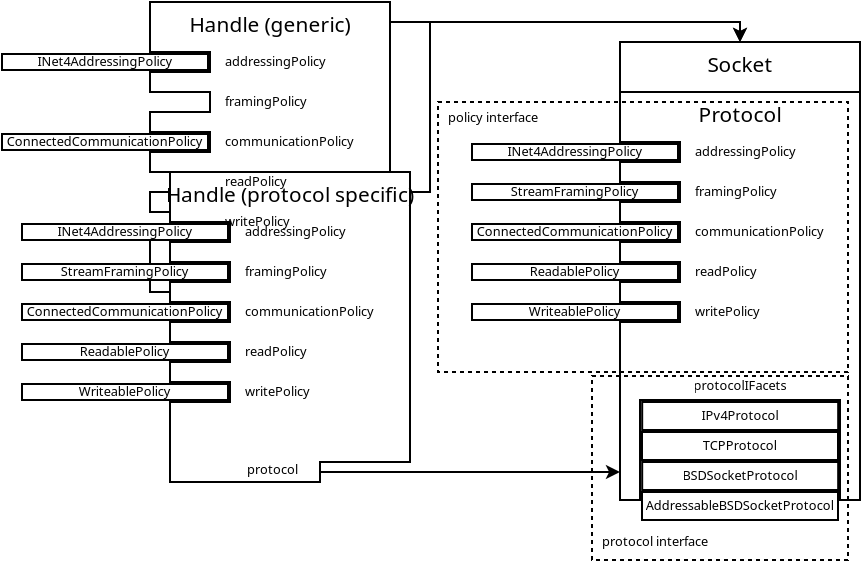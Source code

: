 <?xml version="1.0" encoding="UTF-8"?>
<dia:diagram xmlns:dia="http://www.lysator.liu.se/~alla/dia/">
  <dia:layer name="Background" visible="true">
    <dia:object type="Standard - Polygon" version="0" id="O0">
      <dia:attribute name="obj_pos">
        <dia:point val="12.5,-6"/>
      </dia:attribute>
      <dia:attribute name="obj_bb">
        <dia:rectangle val="12.45,-6.05;24.55,8.55"/>
      </dia:attribute>
      <dia:attribute name="poly_points">
        <dia:point val="12.5,-6"/>
        <dia:point val="24.5,-6"/>
        <dia:point val="24.5,8.5"/>
        <dia:point val="12.5,8.5"/>
        <dia:point val="12.5,5.5"/>
        <dia:point val="15.5,5.5"/>
        <dia:point val="15.5,4.5"/>
        <dia:point val="12.5,4.5"/>
        <dia:point val="12.5,3.5"/>
        <dia:point val="15.5,3.5"/>
        <dia:point val="15.5,2.5"/>
        <dia:point val="12.5,2.5"/>
        <dia:point val="12.5,1.5"/>
        <dia:point val="15.5,1.5"/>
        <dia:point val="15.5,0.5"/>
        <dia:point val="12.5,0.5"/>
        <dia:point val="12.5,-0.5"/>
        <dia:point val="15.5,-0.5"/>
        <dia:point val="15.5,-1.5"/>
        <dia:point val="12.5,-1.5"/>
        <dia:point val="12.5,-2.5"/>
        <dia:point val="15.5,-2.5"/>
        <dia:point val="15.5,-3.5"/>
        <dia:point val="12.5,-3.5"/>
      </dia:attribute>
      <dia:attribute name="show_background">
        <dia:boolean val="true"/>
      </dia:attribute>
    </dia:object>
    <dia:object type="Standard - Polygon" version="0" id="O1">
      <dia:attribute name="obj_pos">
        <dia:point val="13.5,2.5"/>
      </dia:attribute>
      <dia:attribute name="obj_bb">
        <dia:rectangle val="13.45,2.45;25.55,18.05"/>
      </dia:attribute>
      <dia:attribute name="poly_points">
        <dia:point val="13.5,2.5"/>
        <dia:point val="25.5,2.5"/>
        <dia:point val="25.5,17"/>
        <dia:point val="21,17"/>
        <dia:point val="21,18"/>
        <dia:point val="13.5,18"/>
        <dia:point val="13.5,14"/>
        <dia:point val="16.5,14"/>
        <dia:point val="16.5,13"/>
        <dia:point val="13.5,13"/>
        <dia:point val="13.5,12"/>
        <dia:point val="16.5,12"/>
        <dia:point val="16.5,11"/>
        <dia:point val="13.5,11"/>
        <dia:point val="13.5,10"/>
        <dia:point val="16.5,10"/>
        <dia:point val="16.5,9"/>
        <dia:point val="13.5,9"/>
        <dia:point val="13.5,8"/>
        <dia:point val="16.5,8"/>
        <dia:point val="16.5,7"/>
        <dia:point val="13.5,7"/>
        <dia:point val="13.5,6"/>
        <dia:point val="16.5,6"/>
        <dia:point val="16.5,5"/>
        <dia:point val="13.5,5"/>
      </dia:attribute>
      <dia:attribute name="show_background">
        <dia:boolean val="true"/>
      </dia:attribute>
    </dia:object>
    <dia:object type="Standard - ZigZagLine" version="1" id="O2">
      <dia:attribute name="obj_pos">
        <dia:point val="24.5,-5"/>
      </dia:attribute>
      <dia:attribute name="obj_bb">
        <dia:rectangle val="24.45,-5.05;42.5,-3.95"/>
      </dia:attribute>
      <dia:attribute name="orth_points">
        <dia:point val="24.5,-5"/>
        <dia:point val="42,-5"/>
        <dia:point val="42,-4"/>
      </dia:attribute>
      <dia:attribute name="orth_orient">
        <dia:enum val="0"/>
        <dia:enum val="1"/>
      </dia:attribute>
      <dia:attribute name="autorouting">
        <dia:boolean val="false"/>
      </dia:attribute>
      <dia:attribute name="end_arrow">
        <dia:enum val="22"/>
      </dia:attribute>
      <dia:attribute name="end_arrow_length">
        <dia:real val="0.5"/>
      </dia:attribute>
      <dia:attribute name="end_arrow_width">
        <dia:real val="0.5"/>
      </dia:attribute>
      <dia:connections>
        <dia:connection handle="1" to="O31" connection="1"/>
      </dia:connections>
    </dia:object>
    <dia:object type="Standard - Text" version="1" id="O3">
      <dia:attribute name="obj_pos">
        <dia:point val="16.25,-2.8"/>
      </dia:attribute>
      <dia:attribute name="obj_bb">
        <dia:rectangle val="16.25,-3.35;21.467,-2.4"/>
      </dia:attribute>
      <dia:attribute name="text">
        <dia:composite type="text">
          <dia:attribute name="string">
            <dia:string>#addressingPolicy#</dia:string>
          </dia:attribute>
          <dia:attribute name="font">
            <dia:font family="sans" style="0" name="Helvetica"/>
          </dia:attribute>
          <dia:attribute name="height">
            <dia:real val="0.8"/>
          </dia:attribute>
          <dia:attribute name="pos">
            <dia:point val="16.25,-2.8"/>
          </dia:attribute>
          <dia:attribute name="color">
            <dia:color val="#000000"/>
          </dia:attribute>
          <dia:attribute name="alignment">
            <dia:enum val="0"/>
          </dia:attribute>
        </dia:composite>
      </dia:attribute>
      <dia:attribute name="valign">
        <dia:enum val="3"/>
      </dia:attribute>
    </dia:object>
    <dia:object type="Standard - Text" version="1" id="O4">
      <dia:attribute name="obj_pos">
        <dia:point val="16.25,-0.8"/>
      </dia:attribute>
      <dia:attribute name="obj_bb">
        <dia:rectangle val="16.25,-1.35;20.33,-0.4"/>
      </dia:attribute>
      <dia:attribute name="text">
        <dia:composite type="text">
          <dia:attribute name="string">
            <dia:string>#framingPolicy#</dia:string>
          </dia:attribute>
          <dia:attribute name="font">
            <dia:font family="sans" style="0" name="Helvetica"/>
          </dia:attribute>
          <dia:attribute name="height">
            <dia:real val="0.8"/>
          </dia:attribute>
          <dia:attribute name="pos">
            <dia:point val="16.25,-0.8"/>
          </dia:attribute>
          <dia:attribute name="color">
            <dia:color val="#000000"/>
          </dia:attribute>
          <dia:attribute name="alignment">
            <dia:enum val="0"/>
          </dia:attribute>
        </dia:composite>
      </dia:attribute>
      <dia:attribute name="valign">
        <dia:enum val="3"/>
      </dia:attribute>
    </dia:object>
    <dia:object type="Standard - Text" version="1" id="O5">
      <dia:attribute name="obj_pos">
        <dia:point val="16.25,1.2"/>
      </dia:attribute>
      <dia:attribute name="obj_bb">
        <dia:rectangle val="16.25,0.65;22.73,1.6"/>
      </dia:attribute>
      <dia:attribute name="text">
        <dia:composite type="text">
          <dia:attribute name="string">
            <dia:string>#communicationPolicy#</dia:string>
          </dia:attribute>
          <dia:attribute name="font">
            <dia:font family="sans" style="0" name="Helvetica"/>
          </dia:attribute>
          <dia:attribute name="height">
            <dia:real val="0.8"/>
          </dia:attribute>
          <dia:attribute name="pos">
            <dia:point val="16.25,1.2"/>
          </dia:attribute>
          <dia:attribute name="color">
            <dia:color val="#000000"/>
          </dia:attribute>
          <dia:attribute name="alignment">
            <dia:enum val="0"/>
          </dia:attribute>
        </dia:composite>
      </dia:attribute>
      <dia:attribute name="valign">
        <dia:enum val="3"/>
      </dia:attribute>
    </dia:object>
    <dia:object type="Standard - Text" version="1" id="O6">
      <dia:attribute name="obj_pos">
        <dia:point val="16.25,3.2"/>
      </dia:attribute>
      <dia:attribute name="obj_bb">
        <dia:rectangle val="16.25,2.65;19.417,3.6"/>
      </dia:attribute>
      <dia:attribute name="text">
        <dia:composite type="text">
          <dia:attribute name="string">
            <dia:string>#readPolicy#</dia:string>
          </dia:attribute>
          <dia:attribute name="font">
            <dia:font family="sans" style="0" name="Helvetica"/>
          </dia:attribute>
          <dia:attribute name="height">
            <dia:real val="0.8"/>
          </dia:attribute>
          <dia:attribute name="pos">
            <dia:point val="16.25,3.2"/>
          </dia:attribute>
          <dia:attribute name="color">
            <dia:color val="#000000"/>
          </dia:attribute>
          <dia:attribute name="alignment">
            <dia:enum val="0"/>
          </dia:attribute>
        </dia:composite>
      </dia:attribute>
      <dia:attribute name="valign">
        <dia:enum val="3"/>
      </dia:attribute>
    </dia:object>
    <dia:object type="Standard - Text" version="1" id="O7">
      <dia:attribute name="obj_pos">
        <dia:point val="16.25,5.2"/>
      </dia:attribute>
      <dia:attribute name="obj_bb">
        <dia:rectangle val="16.25,4.65;19.5,5.6"/>
      </dia:attribute>
      <dia:attribute name="text">
        <dia:composite type="text">
          <dia:attribute name="string">
            <dia:string>#writePolicy#</dia:string>
          </dia:attribute>
          <dia:attribute name="font">
            <dia:font family="sans" style="0" name="Helvetica"/>
          </dia:attribute>
          <dia:attribute name="height">
            <dia:real val="0.8"/>
          </dia:attribute>
          <dia:attribute name="pos">
            <dia:point val="16.25,5.2"/>
          </dia:attribute>
          <dia:attribute name="color">
            <dia:color val="#000000"/>
          </dia:attribute>
          <dia:attribute name="alignment">
            <dia:enum val="0"/>
          </dia:attribute>
        </dia:composite>
      </dia:attribute>
      <dia:attribute name="valign">
        <dia:enum val="3"/>
      </dia:attribute>
    </dia:object>
    <dia:object type="Standard - Text" version="1" id="O8">
      <dia:attribute name="obj_pos">
        <dia:point val="18.5,-4.5"/>
      </dia:attribute>
      <dia:attribute name="obj_bb">
        <dia:rectangle val="14.725,-5.4;22.275,-3.85"/>
      </dia:attribute>
      <dia:attribute name="text">
        <dia:composite type="text">
          <dia:attribute name="string">
            <dia:string>#Handle (generic)#</dia:string>
          </dia:attribute>
          <dia:attribute name="font">
            <dia:font family="sans" style="0" name="Helvetica"/>
          </dia:attribute>
          <dia:attribute name="height">
            <dia:real val="1.3"/>
          </dia:attribute>
          <dia:attribute name="pos">
            <dia:point val="18.5,-4.5"/>
          </dia:attribute>
          <dia:attribute name="color">
            <dia:color val="#000000"/>
          </dia:attribute>
          <dia:attribute name="alignment">
            <dia:enum val="1"/>
          </dia:attribute>
        </dia:composite>
      </dia:attribute>
      <dia:attribute name="valign">
        <dia:enum val="3"/>
      </dia:attribute>
    </dia:object>
    <dia:group>
      <dia:object type="Standard - Box" version="0" id="O9">
        <dia:attribute name="obj_pos">
          <dia:point val="5.1,0.6"/>
        </dia:attribute>
        <dia:attribute name="obj_bb">
          <dia:rectangle val="5.05,0.55;15.45,1.45"/>
        </dia:attribute>
        <dia:attribute name="elem_corner">
          <dia:point val="5.1,0.6"/>
        </dia:attribute>
        <dia:attribute name="elem_width">
          <dia:real val="10.3"/>
        </dia:attribute>
        <dia:attribute name="elem_height">
          <dia:real val="0.8"/>
        </dia:attribute>
        <dia:attribute name="show_background">
          <dia:boolean val="true"/>
        </dia:attribute>
      </dia:object>
      <dia:object type="Standard - Text" version="1" id="O10">
        <dia:attribute name="obj_pos">
          <dia:point val="10.241,1.2"/>
        </dia:attribute>
        <dia:attribute name="obj_bb">
          <dia:rectangle val="5.276,0.65;15.205,1.6"/>
        </dia:attribute>
        <dia:attribute name="text">
          <dia:composite type="text">
            <dia:attribute name="string">
              <dia:string>#ConnectedCommunicationPolicy#</dia:string>
            </dia:attribute>
            <dia:attribute name="font">
              <dia:font family="sans" style="0" name="Helvetica"/>
            </dia:attribute>
            <dia:attribute name="height">
              <dia:real val="0.8"/>
            </dia:attribute>
            <dia:attribute name="pos">
              <dia:point val="10.241,1.2"/>
            </dia:attribute>
            <dia:attribute name="color">
              <dia:color val="#000000"/>
            </dia:attribute>
            <dia:attribute name="alignment">
              <dia:enum val="1"/>
            </dia:attribute>
          </dia:composite>
        </dia:attribute>
        <dia:attribute name="valign">
          <dia:enum val="3"/>
        </dia:attribute>
      </dia:object>
    </dia:group>
    <dia:group>
      <dia:object type="Standard - Box" version="0" id="O11">
        <dia:attribute name="obj_pos">
          <dia:point val="5.1,-3.4"/>
        </dia:attribute>
        <dia:attribute name="obj_bb">
          <dia:rectangle val="5.05,-3.45;15.45,-2.55"/>
        </dia:attribute>
        <dia:attribute name="elem_corner">
          <dia:point val="5.1,-3.4"/>
        </dia:attribute>
        <dia:attribute name="elem_width">
          <dia:real val="10.3"/>
        </dia:attribute>
        <dia:attribute name="elem_height">
          <dia:real val="0.8"/>
        </dia:attribute>
        <dia:attribute name="show_background">
          <dia:boolean val="true"/>
        </dia:attribute>
      </dia:object>
      <dia:object type="Standard - Text" version="1" id="O12">
        <dia:attribute name="obj_pos">
          <dia:point val="10.25,-2.8"/>
        </dia:attribute>
        <dia:attribute name="obj_bb">
          <dia:rectangle val="6.821,-3.35;13.678,-2.4"/>
        </dia:attribute>
        <dia:attribute name="text">
          <dia:composite type="text">
            <dia:attribute name="string">
              <dia:string>#INet4AddressingPolicy#</dia:string>
            </dia:attribute>
            <dia:attribute name="font">
              <dia:font family="sans" style="0" name="Helvetica"/>
            </dia:attribute>
            <dia:attribute name="height">
              <dia:real val="0.8"/>
            </dia:attribute>
            <dia:attribute name="pos">
              <dia:point val="10.25,-2.8"/>
            </dia:attribute>
            <dia:attribute name="color">
              <dia:color val="#000000"/>
            </dia:attribute>
            <dia:attribute name="alignment">
              <dia:enum val="1"/>
            </dia:attribute>
          </dia:composite>
        </dia:attribute>
        <dia:attribute name="valign">
          <dia:enum val="3"/>
        </dia:attribute>
      </dia:object>
    </dia:group>
    <dia:object type="Standard - Text" version="1" id="O13">
      <dia:attribute name="obj_pos">
        <dia:point val="17.25,5.7"/>
      </dia:attribute>
      <dia:attribute name="obj_bb">
        <dia:rectangle val="17.25,5.15;22.467,6.1"/>
      </dia:attribute>
      <dia:attribute name="text">
        <dia:composite type="text">
          <dia:attribute name="string">
            <dia:string>#addressingPolicy#</dia:string>
          </dia:attribute>
          <dia:attribute name="font">
            <dia:font family="sans" style="0" name="Helvetica"/>
          </dia:attribute>
          <dia:attribute name="height">
            <dia:real val="0.8"/>
          </dia:attribute>
          <dia:attribute name="pos">
            <dia:point val="17.25,5.7"/>
          </dia:attribute>
          <dia:attribute name="color">
            <dia:color val="#000000"/>
          </dia:attribute>
          <dia:attribute name="alignment">
            <dia:enum val="0"/>
          </dia:attribute>
        </dia:composite>
      </dia:attribute>
      <dia:attribute name="valign">
        <dia:enum val="3"/>
      </dia:attribute>
    </dia:object>
    <dia:object type="Standard - Text" version="1" id="O14">
      <dia:attribute name="obj_pos">
        <dia:point val="17.25,7.7"/>
      </dia:attribute>
      <dia:attribute name="obj_bb">
        <dia:rectangle val="17.25,7.15;21.33,8.1"/>
      </dia:attribute>
      <dia:attribute name="text">
        <dia:composite type="text">
          <dia:attribute name="string">
            <dia:string>#framingPolicy#</dia:string>
          </dia:attribute>
          <dia:attribute name="font">
            <dia:font family="sans" style="0" name="Helvetica"/>
          </dia:attribute>
          <dia:attribute name="height">
            <dia:real val="0.8"/>
          </dia:attribute>
          <dia:attribute name="pos">
            <dia:point val="17.25,7.7"/>
          </dia:attribute>
          <dia:attribute name="color">
            <dia:color val="#000000"/>
          </dia:attribute>
          <dia:attribute name="alignment">
            <dia:enum val="0"/>
          </dia:attribute>
        </dia:composite>
      </dia:attribute>
      <dia:attribute name="valign">
        <dia:enum val="3"/>
      </dia:attribute>
    </dia:object>
    <dia:object type="Standard - Text" version="1" id="O15">
      <dia:attribute name="obj_pos">
        <dia:point val="17.25,9.7"/>
      </dia:attribute>
      <dia:attribute name="obj_bb">
        <dia:rectangle val="17.25,9.15;23.73,10.1"/>
      </dia:attribute>
      <dia:attribute name="text">
        <dia:composite type="text">
          <dia:attribute name="string">
            <dia:string>#communicationPolicy#</dia:string>
          </dia:attribute>
          <dia:attribute name="font">
            <dia:font family="sans" style="0" name="Helvetica"/>
          </dia:attribute>
          <dia:attribute name="height">
            <dia:real val="0.8"/>
          </dia:attribute>
          <dia:attribute name="pos">
            <dia:point val="17.25,9.7"/>
          </dia:attribute>
          <dia:attribute name="color">
            <dia:color val="#000000"/>
          </dia:attribute>
          <dia:attribute name="alignment">
            <dia:enum val="0"/>
          </dia:attribute>
        </dia:composite>
      </dia:attribute>
      <dia:attribute name="valign">
        <dia:enum val="3"/>
      </dia:attribute>
    </dia:object>
    <dia:object type="Standard - Text" version="1" id="O16">
      <dia:attribute name="obj_pos">
        <dia:point val="17.25,11.7"/>
      </dia:attribute>
      <dia:attribute name="obj_bb">
        <dia:rectangle val="17.25,11.15;20.417,12.1"/>
      </dia:attribute>
      <dia:attribute name="text">
        <dia:composite type="text">
          <dia:attribute name="string">
            <dia:string>#readPolicy#</dia:string>
          </dia:attribute>
          <dia:attribute name="font">
            <dia:font family="sans" style="0" name="Helvetica"/>
          </dia:attribute>
          <dia:attribute name="height">
            <dia:real val="0.8"/>
          </dia:attribute>
          <dia:attribute name="pos">
            <dia:point val="17.25,11.7"/>
          </dia:attribute>
          <dia:attribute name="color">
            <dia:color val="#000000"/>
          </dia:attribute>
          <dia:attribute name="alignment">
            <dia:enum val="0"/>
          </dia:attribute>
        </dia:composite>
      </dia:attribute>
      <dia:attribute name="valign">
        <dia:enum val="3"/>
      </dia:attribute>
    </dia:object>
    <dia:object type="Standard - Text" version="1" id="O17">
      <dia:attribute name="obj_pos">
        <dia:point val="17.25,13.7"/>
      </dia:attribute>
      <dia:attribute name="obj_bb">
        <dia:rectangle val="17.25,13.15;20.5,14.1"/>
      </dia:attribute>
      <dia:attribute name="text">
        <dia:composite type="text">
          <dia:attribute name="string">
            <dia:string>#writePolicy#</dia:string>
          </dia:attribute>
          <dia:attribute name="font">
            <dia:font family="sans" style="0" name="Helvetica"/>
          </dia:attribute>
          <dia:attribute name="height">
            <dia:real val="0.8"/>
          </dia:attribute>
          <dia:attribute name="pos">
            <dia:point val="17.25,13.7"/>
          </dia:attribute>
          <dia:attribute name="color">
            <dia:color val="#000000"/>
          </dia:attribute>
          <dia:attribute name="alignment">
            <dia:enum val="0"/>
          </dia:attribute>
        </dia:composite>
      </dia:attribute>
      <dia:attribute name="valign">
        <dia:enum val="3"/>
      </dia:attribute>
    </dia:object>
    <dia:object type="Standard - Text" version="1" id="O18">
      <dia:attribute name="obj_pos">
        <dia:point val="19.5,4"/>
      </dia:attribute>
      <dia:attribute name="obj_bb">
        <dia:rectangle val="13.76,3.1;25.24,4.65"/>
      </dia:attribute>
      <dia:attribute name="text">
        <dia:composite type="text">
          <dia:attribute name="string">
            <dia:string>#Handle (protocol specific)#</dia:string>
          </dia:attribute>
          <dia:attribute name="font">
            <dia:font family="sans" style="0" name="Helvetica"/>
          </dia:attribute>
          <dia:attribute name="height">
            <dia:real val="1.3"/>
          </dia:attribute>
          <dia:attribute name="pos">
            <dia:point val="19.5,4"/>
          </dia:attribute>
          <dia:attribute name="color">
            <dia:color val="#000000"/>
          </dia:attribute>
          <dia:attribute name="alignment">
            <dia:enum val="1"/>
          </dia:attribute>
        </dia:composite>
      </dia:attribute>
      <dia:attribute name="valign">
        <dia:enum val="3"/>
      </dia:attribute>
    </dia:object>
    <dia:object type="Standard - ZigZagLine" version="1" id="O19">
      <dia:attribute name="obj_pos">
        <dia:point val="25.5,3.5"/>
      </dia:attribute>
      <dia:attribute name="obj_bb">
        <dia:rectangle val="25.45,-5.05;42.5,3.55"/>
      </dia:attribute>
      <dia:attribute name="orth_points">
        <dia:point val="25.5,3.5"/>
        <dia:point val="26.5,3.5"/>
        <dia:point val="26.5,-5"/>
        <dia:point val="42,-5"/>
        <dia:point val="42,-4"/>
      </dia:attribute>
      <dia:attribute name="orth_orient">
        <dia:enum val="0"/>
        <dia:enum val="1"/>
        <dia:enum val="0"/>
        <dia:enum val="1"/>
      </dia:attribute>
      <dia:attribute name="autorouting">
        <dia:boolean val="false"/>
      </dia:attribute>
      <dia:attribute name="end_arrow">
        <dia:enum val="22"/>
      </dia:attribute>
      <dia:attribute name="end_arrow_length">
        <dia:real val="0.5"/>
      </dia:attribute>
      <dia:attribute name="end_arrow_width">
        <dia:real val="0.5"/>
      </dia:attribute>
      <dia:connections>
        <dia:connection handle="1" to="O31" connection="1"/>
      </dia:connections>
    </dia:object>
    <dia:object type="Standard - Text" version="1" id="O20">
      <dia:attribute name="obj_pos">
        <dia:point val="35.1,21.2"/>
      </dia:attribute>
      <dia:attribute name="obj_bb">
        <dia:rectangle val="35.1,20.65;40.688,21.6"/>
      </dia:attribute>
      <dia:attribute name="text">
        <dia:composite type="text">
          <dia:attribute name="string">
            <dia:string>#protocol interface#</dia:string>
          </dia:attribute>
          <dia:attribute name="font">
            <dia:font family="sans" style="0" name="Helvetica"/>
          </dia:attribute>
          <dia:attribute name="height">
            <dia:real val="0.8"/>
          </dia:attribute>
          <dia:attribute name="pos">
            <dia:point val="35.1,21.2"/>
          </dia:attribute>
          <dia:attribute name="color">
            <dia:color val="#000000"/>
          </dia:attribute>
          <dia:attribute name="alignment">
            <dia:enum val="0"/>
          </dia:attribute>
        </dia:composite>
      </dia:attribute>
      <dia:attribute name="valign">
        <dia:enum val="3"/>
      </dia:attribute>
    </dia:object>
    <dia:group>
      <dia:object type="Standard - Box" version="0" id="O21">
        <dia:attribute name="obj_pos">
          <dia:point val="6.1,9.1"/>
        </dia:attribute>
        <dia:attribute name="obj_bb">
          <dia:rectangle val="6.05,9.05;16.45,9.95"/>
        </dia:attribute>
        <dia:attribute name="elem_corner">
          <dia:point val="6.1,9.1"/>
        </dia:attribute>
        <dia:attribute name="elem_width">
          <dia:real val="10.3"/>
        </dia:attribute>
        <dia:attribute name="elem_height">
          <dia:real val="0.8"/>
        </dia:attribute>
        <dia:attribute name="show_background">
          <dia:boolean val="true"/>
        </dia:attribute>
      </dia:object>
      <dia:object type="Standard - Text" version="1" id="O22">
        <dia:attribute name="obj_pos">
          <dia:point val="11.241,9.7"/>
        </dia:attribute>
        <dia:attribute name="obj_bb">
          <dia:rectangle val="6.276,9.15;16.205,10.1"/>
        </dia:attribute>
        <dia:attribute name="text">
          <dia:composite type="text">
            <dia:attribute name="string">
              <dia:string>#ConnectedCommunicationPolicy#</dia:string>
            </dia:attribute>
            <dia:attribute name="font">
              <dia:font family="sans" style="0" name="Helvetica"/>
            </dia:attribute>
            <dia:attribute name="height">
              <dia:real val="0.8"/>
            </dia:attribute>
            <dia:attribute name="pos">
              <dia:point val="11.241,9.7"/>
            </dia:attribute>
            <dia:attribute name="color">
              <dia:color val="#000000"/>
            </dia:attribute>
            <dia:attribute name="alignment">
              <dia:enum val="1"/>
            </dia:attribute>
          </dia:composite>
        </dia:attribute>
        <dia:attribute name="valign">
          <dia:enum val="3"/>
        </dia:attribute>
      </dia:object>
    </dia:group>
    <dia:group>
      <dia:object type="Standard - Box" version="0" id="O23">
        <dia:attribute name="obj_pos">
          <dia:point val="6.1,11.1"/>
        </dia:attribute>
        <dia:attribute name="obj_bb">
          <dia:rectangle val="6.05,11.05;16.45,11.95"/>
        </dia:attribute>
        <dia:attribute name="elem_corner">
          <dia:point val="6.1,11.1"/>
        </dia:attribute>
        <dia:attribute name="elem_width">
          <dia:real val="10.3"/>
        </dia:attribute>
        <dia:attribute name="elem_height">
          <dia:real val="0.8"/>
        </dia:attribute>
        <dia:attribute name="show_background">
          <dia:boolean val="true"/>
        </dia:attribute>
      </dia:object>
      <dia:object type="Standard - Text" version="1" id="O24">
        <dia:attribute name="obj_pos">
          <dia:point val="11.241,11.7"/>
        </dia:attribute>
        <dia:attribute name="obj_bb">
          <dia:rectangle val="8.903,11.15;13.578,12.1"/>
        </dia:attribute>
        <dia:attribute name="text">
          <dia:composite type="text">
            <dia:attribute name="string">
              <dia:string>#ReadablePolicy#</dia:string>
            </dia:attribute>
            <dia:attribute name="font">
              <dia:font family="sans" style="0" name="Helvetica"/>
            </dia:attribute>
            <dia:attribute name="height">
              <dia:real val="0.8"/>
            </dia:attribute>
            <dia:attribute name="pos">
              <dia:point val="11.241,11.7"/>
            </dia:attribute>
            <dia:attribute name="color">
              <dia:color val="#000000"/>
            </dia:attribute>
            <dia:attribute name="alignment">
              <dia:enum val="1"/>
            </dia:attribute>
          </dia:composite>
        </dia:attribute>
        <dia:attribute name="valign">
          <dia:enum val="3"/>
        </dia:attribute>
      </dia:object>
    </dia:group>
    <dia:group>
      <dia:object type="Standard - Box" version="0" id="O25">
        <dia:attribute name="obj_pos">
          <dia:point val="6.1,13.1"/>
        </dia:attribute>
        <dia:attribute name="obj_bb">
          <dia:rectangle val="6.05,13.05;16.45,13.95"/>
        </dia:attribute>
        <dia:attribute name="elem_corner">
          <dia:point val="6.1,13.1"/>
        </dia:attribute>
        <dia:attribute name="elem_width">
          <dia:real val="10.3"/>
        </dia:attribute>
        <dia:attribute name="elem_height">
          <dia:real val="0.8"/>
        </dia:attribute>
        <dia:attribute name="show_background">
          <dia:boolean val="true"/>
        </dia:attribute>
      </dia:object>
      <dia:object type="Standard - Text" version="1" id="O26">
        <dia:attribute name="obj_pos">
          <dia:point val="11.241,13.7"/>
        </dia:attribute>
        <dia:attribute name="obj_bb">
          <dia:rectangle val="8.903,13.15;13.578,14.1"/>
        </dia:attribute>
        <dia:attribute name="text">
          <dia:composite type="text">
            <dia:attribute name="string">
              <dia:string>#WriteablePolicy#</dia:string>
            </dia:attribute>
            <dia:attribute name="font">
              <dia:font family="sans" style="0" name="Helvetica"/>
            </dia:attribute>
            <dia:attribute name="height">
              <dia:real val="0.8"/>
            </dia:attribute>
            <dia:attribute name="pos">
              <dia:point val="11.241,13.7"/>
            </dia:attribute>
            <dia:attribute name="color">
              <dia:color val="#000000"/>
            </dia:attribute>
            <dia:attribute name="alignment">
              <dia:enum val="1"/>
            </dia:attribute>
          </dia:composite>
        </dia:attribute>
        <dia:attribute name="valign">
          <dia:enum val="3"/>
        </dia:attribute>
      </dia:object>
    </dia:group>
    <dia:group>
      <dia:object type="Standard - Box" version="0" id="O27">
        <dia:attribute name="obj_pos">
          <dia:point val="6.1,7.1"/>
        </dia:attribute>
        <dia:attribute name="obj_bb">
          <dia:rectangle val="6.05,7.05;16.45,7.95"/>
        </dia:attribute>
        <dia:attribute name="elem_corner">
          <dia:point val="6.1,7.1"/>
        </dia:attribute>
        <dia:attribute name="elem_width">
          <dia:real val="10.3"/>
        </dia:attribute>
        <dia:attribute name="elem_height">
          <dia:real val="0.8"/>
        </dia:attribute>
        <dia:attribute name="show_background">
          <dia:boolean val="true"/>
        </dia:attribute>
      </dia:object>
      <dia:object type="Standard - Text" version="1" id="O28">
        <dia:attribute name="obj_pos">
          <dia:point val="11.241,7.7"/>
        </dia:attribute>
        <dia:attribute name="obj_bb">
          <dia:rectangle val="8.028,7.15;14.453,8.1"/>
        </dia:attribute>
        <dia:attribute name="text">
          <dia:composite type="text">
            <dia:attribute name="string">
              <dia:string>#StreamFramingPolicy#</dia:string>
            </dia:attribute>
            <dia:attribute name="font">
              <dia:font family="sans" style="0" name="Helvetica"/>
            </dia:attribute>
            <dia:attribute name="height">
              <dia:real val="0.8"/>
            </dia:attribute>
            <dia:attribute name="pos">
              <dia:point val="11.241,7.7"/>
            </dia:attribute>
            <dia:attribute name="color">
              <dia:color val="#000000"/>
            </dia:attribute>
            <dia:attribute name="alignment">
              <dia:enum val="1"/>
            </dia:attribute>
          </dia:composite>
        </dia:attribute>
        <dia:attribute name="valign">
          <dia:enum val="3"/>
        </dia:attribute>
      </dia:object>
    </dia:group>
    <dia:group>
      <dia:object type="Standard - Box" version="0" id="O29">
        <dia:attribute name="obj_pos">
          <dia:point val="6.1,5.1"/>
        </dia:attribute>
        <dia:attribute name="obj_bb">
          <dia:rectangle val="6.05,5.05;16.45,5.95"/>
        </dia:attribute>
        <dia:attribute name="elem_corner">
          <dia:point val="6.1,5.1"/>
        </dia:attribute>
        <dia:attribute name="elem_width">
          <dia:real val="10.3"/>
        </dia:attribute>
        <dia:attribute name="elem_height">
          <dia:real val="0.8"/>
        </dia:attribute>
        <dia:attribute name="show_background">
          <dia:boolean val="true"/>
        </dia:attribute>
      </dia:object>
      <dia:object type="Standard - Text" version="1" id="O30">
        <dia:attribute name="obj_pos">
          <dia:point val="11.25,5.7"/>
        </dia:attribute>
        <dia:attribute name="obj_bb">
          <dia:rectangle val="7.821,5.15;14.678,6.1"/>
        </dia:attribute>
        <dia:attribute name="text">
          <dia:composite type="text">
            <dia:attribute name="string">
              <dia:string>#INet4AddressingPolicy#</dia:string>
            </dia:attribute>
            <dia:attribute name="font">
              <dia:font family="sans" style="0" name="Helvetica"/>
            </dia:attribute>
            <dia:attribute name="height">
              <dia:real val="0.8"/>
            </dia:attribute>
            <dia:attribute name="pos">
              <dia:point val="11.25,5.7"/>
            </dia:attribute>
            <dia:attribute name="color">
              <dia:color val="#000000"/>
            </dia:attribute>
            <dia:attribute name="alignment">
              <dia:enum val="1"/>
            </dia:attribute>
          </dia:composite>
        </dia:attribute>
        <dia:attribute name="valign">
          <dia:enum val="3"/>
        </dia:attribute>
      </dia:object>
    </dia:group>
    <dia:object type="Standard - Box" version="0" id="O31">
      <dia:attribute name="obj_pos">
        <dia:point val="36,-4"/>
      </dia:attribute>
      <dia:attribute name="obj_bb">
        <dia:rectangle val="35.95,-4.05;48.05,-1.45"/>
      </dia:attribute>
      <dia:attribute name="elem_corner">
        <dia:point val="36,-4"/>
      </dia:attribute>
      <dia:attribute name="elem_width">
        <dia:real val="12"/>
      </dia:attribute>
      <dia:attribute name="elem_height">
        <dia:real val="2.5"/>
      </dia:attribute>
      <dia:attribute name="show_background">
        <dia:boolean val="true"/>
      </dia:attribute>
    </dia:object>
    <dia:object type="Standard - Text" version="1" id="O32">
      <dia:attribute name="obj_pos">
        <dia:point val="42,-2.5"/>
      </dia:attribute>
      <dia:attribute name="obj_bb">
        <dia:rectangle val="40.467,-3.4;43.533,-1.85"/>
      </dia:attribute>
      <dia:attribute name="text">
        <dia:composite type="text">
          <dia:attribute name="string">
            <dia:string>#Socket#</dia:string>
          </dia:attribute>
          <dia:attribute name="font">
            <dia:font family="sans" style="0" name="Helvetica"/>
          </dia:attribute>
          <dia:attribute name="height">
            <dia:real val="1.3"/>
          </dia:attribute>
          <dia:attribute name="pos">
            <dia:point val="42,-2.5"/>
          </dia:attribute>
          <dia:attribute name="color">
            <dia:color val="#000000"/>
          </dia:attribute>
          <dia:attribute name="alignment">
            <dia:enum val="1"/>
          </dia:attribute>
        </dia:composite>
      </dia:attribute>
      <dia:attribute name="valign">
        <dia:enum val="3"/>
      </dia:attribute>
    </dia:object>
    <dia:object type="Standard - Polygon" version="0" id="O33">
      <dia:attribute name="obj_pos">
        <dia:point val="36,-1.5"/>
      </dia:attribute>
      <dia:attribute name="obj_bb">
        <dia:rectangle val="35.95,-1.55;48.05,18.95"/>
      </dia:attribute>
      <dia:attribute name="poly_points">
        <dia:point val="36,-1.5"/>
        <dia:point val="48,-1.5"/>
        <dia:point val="48,18.9"/>
        <dia:point val="47,18.9"/>
        <dia:point val="47,13.9"/>
        <dia:point val="37,13.9"/>
        <dia:point val="37,18.9"/>
        <dia:point val="36,18.9"/>
        <dia:point val="36,10"/>
        <dia:point val="39,10"/>
        <dia:point val="39,9"/>
        <dia:point val="36,9"/>
        <dia:point val="36,8"/>
        <dia:point val="39,8"/>
        <dia:point val="39,7"/>
        <dia:point val="36,7"/>
        <dia:point val="36,6"/>
        <dia:point val="39,6"/>
        <dia:point val="39,5"/>
        <dia:point val="36,5"/>
        <dia:point val="36,4"/>
        <dia:point val="39,4"/>
        <dia:point val="39,3"/>
        <dia:point val="36,3"/>
        <dia:point val="36,2"/>
        <dia:point val="39,2"/>
        <dia:point val="39,1"/>
        <dia:point val="36,1"/>
      </dia:attribute>
      <dia:attribute name="show_background">
        <dia:boolean val="true"/>
      </dia:attribute>
    </dia:object>
    <dia:object type="Standard - Text" version="1" id="O34">
      <dia:attribute name="obj_pos">
        <dia:point val="39.75,1.7"/>
      </dia:attribute>
      <dia:attribute name="obj_bb">
        <dia:rectangle val="39.75,1.15;44.967,2.1"/>
      </dia:attribute>
      <dia:attribute name="text">
        <dia:composite type="text">
          <dia:attribute name="string">
            <dia:string>#addressingPolicy#</dia:string>
          </dia:attribute>
          <dia:attribute name="font">
            <dia:font family="sans" style="0" name="Helvetica"/>
          </dia:attribute>
          <dia:attribute name="height">
            <dia:real val="0.8"/>
          </dia:attribute>
          <dia:attribute name="pos">
            <dia:point val="39.75,1.7"/>
          </dia:attribute>
          <dia:attribute name="color">
            <dia:color val="#000000"/>
          </dia:attribute>
          <dia:attribute name="alignment">
            <dia:enum val="0"/>
          </dia:attribute>
        </dia:composite>
      </dia:attribute>
      <dia:attribute name="valign">
        <dia:enum val="3"/>
      </dia:attribute>
    </dia:object>
    <dia:object type="Standard - Text" version="1" id="O35">
      <dia:attribute name="obj_pos">
        <dia:point val="39.75,3.7"/>
      </dia:attribute>
      <dia:attribute name="obj_bb">
        <dia:rectangle val="39.75,3.15;43.83,4.1"/>
      </dia:attribute>
      <dia:attribute name="text">
        <dia:composite type="text">
          <dia:attribute name="string">
            <dia:string>#framingPolicy#</dia:string>
          </dia:attribute>
          <dia:attribute name="font">
            <dia:font family="sans" style="0" name="Helvetica"/>
          </dia:attribute>
          <dia:attribute name="height">
            <dia:real val="0.8"/>
          </dia:attribute>
          <dia:attribute name="pos">
            <dia:point val="39.75,3.7"/>
          </dia:attribute>
          <dia:attribute name="color">
            <dia:color val="#000000"/>
          </dia:attribute>
          <dia:attribute name="alignment">
            <dia:enum val="0"/>
          </dia:attribute>
        </dia:composite>
      </dia:attribute>
      <dia:attribute name="valign">
        <dia:enum val="3"/>
      </dia:attribute>
    </dia:object>
    <dia:object type="Standard - Text" version="1" id="O36">
      <dia:attribute name="obj_pos">
        <dia:point val="39.75,5.7"/>
      </dia:attribute>
      <dia:attribute name="obj_bb">
        <dia:rectangle val="39.75,5.15;46.23,6.1"/>
      </dia:attribute>
      <dia:attribute name="text">
        <dia:composite type="text">
          <dia:attribute name="string">
            <dia:string>#communicationPolicy#</dia:string>
          </dia:attribute>
          <dia:attribute name="font">
            <dia:font family="sans" style="0" name="Helvetica"/>
          </dia:attribute>
          <dia:attribute name="height">
            <dia:real val="0.8"/>
          </dia:attribute>
          <dia:attribute name="pos">
            <dia:point val="39.75,5.7"/>
          </dia:attribute>
          <dia:attribute name="color">
            <dia:color val="#000000"/>
          </dia:attribute>
          <dia:attribute name="alignment">
            <dia:enum val="0"/>
          </dia:attribute>
        </dia:composite>
      </dia:attribute>
      <dia:attribute name="valign">
        <dia:enum val="3"/>
      </dia:attribute>
    </dia:object>
    <dia:object type="Standard - Text" version="1" id="O37">
      <dia:attribute name="obj_pos">
        <dia:point val="39.75,7.7"/>
      </dia:attribute>
      <dia:attribute name="obj_bb">
        <dia:rectangle val="39.75,7.15;42.917,8.1"/>
      </dia:attribute>
      <dia:attribute name="text">
        <dia:composite type="text">
          <dia:attribute name="string">
            <dia:string>#readPolicy#</dia:string>
          </dia:attribute>
          <dia:attribute name="font">
            <dia:font family="sans" style="0" name="Helvetica"/>
          </dia:attribute>
          <dia:attribute name="height">
            <dia:real val="0.8"/>
          </dia:attribute>
          <dia:attribute name="pos">
            <dia:point val="39.75,7.7"/>
          </dia:attribute>
          <dia:attribute name="color">
            <dia:color val="#000000"/>
          </dia:attribute>
          <dia:attribute name="alignment">
            <dia:enum val="0"/>
          </dia:attribute>
        </dia:composite>
      </dia:attribute>
      <dia:attribute name="valign">
        <dia:enum val="3"/>
      </dia:attribute>
    </dia:object>
    <dia:object type="Standard - Text" version="1" id="O38">
      <dia:attribute name="obj_pos">
        <dia:point val="39.75,9.7"/>
      </dia:attribute>
      <dia:attribute name="obj_bb">
        <dia:rectangle val="39.75,9.15;43,10.1"/>
      </dia:attribute>
      <dia:attribute name="text">
        <dia:composite type="text">
          <dia:attribute name="string">
            <dia:string>#writePolicy#</dia:string>
          </dia:attribute>
          <dia:attribute name="font">
            <dia:font family="sans" style="0" name="Helvetica"/>
          </dia:attribute>
          <dia:attribute name="height">
            <dia:real val="0.8"/>
          </dia:attribute>
          <dia:attribute name="pos">
            <dia:point val="39.75,9.7"/>
          </dia:attribute>
          <dia:attribute name="color">
            <dia:color val="#000000"/>
          </dia:attribute>
          <dia:attribute name="alignment">
            <dia:enum val="0"/>
          </dia:attribute>
        </dia:composite>
      </dia:attribute>
      <dia:attribute name="valign">
        <dia:enum val="3"/>
      </dia:attribute>
    </dia:object>
    <dia:object type="Standard - Text" version="1" id="O39">
      <dia:attribute name="obj_pos">
        <dia:point val="42,0"/>
      </dia:attribute>
      <dia:attribute name="obj_bb">
        <dia:rectangle val="40.143,-0.9;43.857,0.65"/>
      </dia:attribute>
      <dia:attribute name="text">
        <dia:composite type="text">
          <dia:attribute name="string">
            <dia:string>#Protocol#</dia:string>
          </dia:attribute>
          <dia:attribute name="font">
            <dia:font family="sans" style="0" name="Helvetica"/>
          </dia:attribute>
          <dia:attribute name="height">
            <dia:real val="1.3"/>
          </dia:attribute>
          <dia:attribute name="pos">
            <dia:point val="42,0"/>
          </dia:attribute>
          <dia:attribute name="color">
            <dia:color val="#000000"/>
          </dia:attribute>
          <dia:attribute name="alignment">
            <dia:enum val="1"/>
          </dia:attribute>
        </dia:composite>
      </dia:attribute>
      <dia:attribute name="valign">
        <dia:enum val="3"/>
      </dia:attribute>
    </dia:object>
    <dia:group>
      <dia:object type="Standard - Box" version="0" id="O40">
        <dia:attribute name="obj_pos">
          <dia:point val="28.6,5.1"/>
        </dia:attribute>
        <dia:attribute name="obj_bb">
          <dia:rectangle val="28.55,5.05;38.95,5.95"/>
        </dia:attribute>
        <dia:attribute name="elem_corner">
          <dia:point val="28.6,5.1"/>
        </dia:attribute>
        <dia:attribute name="elem_width">
          <dia:real val="10.3"/>
        </dia:attribute>
        <dia:attribute name="elem_height">
          <dia:real val="0.8"/>
        </dia:attribute>
        <dia:attribute name="show_background">
          <dia:boolean val="true"/>
        </dia:attribute>
      </dia:object>
      <dia:object type="Standard - Text" version="1" id="O41">
        <dia:attribute name="obj_pos">
          <dia:point val="33.741,5.7"/>
        </dia:attribute>
        <dia:attribute name="obj_bb">
          <dia:rectangle val="28.776,5.15;38.705,6.1"/>
        </dia:attribute>
        <dia:attribute name="text">
          <dia:composite type="text">
            <dia:attribute name="string">
              <dia:string>#ConnectedCommunicationPolicy#</dia:string>
            </dia:attribute>
            <dia:attribute name="font">
              <dia:font family="sans" style="0" name="Helvetica"/>
            </dia:attribute>
            <dia:attribute name="height">
              <dia:real val="0.8"/>
            </dia:attribute>
            <dia:attribute name="pos">
              <dia:point val="33.741,5.7"/>
            </dia:attribute>
            <dia:attribute name="color">
              <dia:color val="#000000"/>
            </dia:attribute>
            <dia:attribute name="alignment">
              <dia:enum val="1"/>
            </dia:attribute>
          </dia:composite>
        </dia:attribute>
        <dia:attribute name="valign">
          <dia:enum val="3"/>
        </dia:attribute>
      </dia:object>
    </dia:group>
    <dia:group>
      <dia:object type="Standard - Box" version="0" id="O42">
        <dia:attribute name="obj_pos">
          <dia:point val="28.6,7.1"/>
        </dia:attribute>
        <dia:attribute name="obj_bb">
          <dia:rectangle val="28.55,7.05;38.95,7.95"/>
        </dia:attribute>
        <dia:attribute name="elem_corner">
          <dia:point val="28.6,7.1"/>
        </dia:attribute>
        <dia:attribute name="elem_width">
          <dia:real val="10.3"/>
        </dia:attribute>
        <dia:attribute name="elem_height">
          <dia:real val="0.8"/>
        </dia:attribute>
        <dia:attribute name="show_background">
          <dia:boolean val="true"/>
        </dia:attribute>
      </dia:object>
      <dia:object type="Standard - Text" version="1" id="O43">
        <dia:attribute name="obj_pos">
          <dia:point val="33.741,7.7"/>
        </dia:attribute>
        <dia:attribute name="obj_bb">
          <dia:rectangle val="31.404,7.15;36.078,8.1"/>
        </dia:attribute>
        <dia:attribute name="text">
          <dia:composite type="text">
            <dia:attribute name="string">
              <dia:string>#ReadablePolicy#</dia:string>
            </dia:attribute>
            <dia:attribute name="font">
              <dia:font family="sans" style="0" name="Helvetica"/>
            </dia:attribute>
            <dia:attribute name="height">
              <dia:real val="0.8"/>
            </dia:attribute>
            <dia:attribute name="pos">
              <dia:point val="33.741,7.7"/>
            </dia:attribute>
            <dia:attribute name="color">
              <dia:color val="#000000"/>
            </dia:attribute>
            <dia:attribute name="alignment">
              <dia:enum val="1"/>
            </dia:attribute>
          </dia:composite>
        </dia:attribute>
        <dia:attribute name="valign">
          <dia:enum val="3"/>
        </dia:attribute>
      </dia:object>
    </dia:group>
    <dia:group>
      <dia:object type="Standard - Box" version="0" id="O44">
        <dia:attribute name="obj_pos">
          <dia:point val="28.6,9.1"/>
        </dia:attribute>
        <dia:attribute name="obj_bb">
          <dia:rectangle val="28.55,9.05;38.95,9.95"/>
        </dia:attribute>
        <dia:attribute name="elem_corner">
          <dia:point val="28.6,9.1"/>
        </dia:attribute>
        <dia:attribute name="elem_width">
          <dia:real val="10.3"/>
        </dia:attribute>
        <dia:attribute name="elem_height">
          <dia:real val="0.8"/>
        </dia:attribute>
        <dia:attribute name="show_background">
          <dia:boolean val="true"/>
        </dia:attribute>
      </dia:object>
      <dia:object type="Standard - Text" version="1" id="O45">
        <dia:attribute name="obj_pos">
          <dia:point val="33.741,9.7"/>
        </dia:attribute>
        <dia:attribute name="obj_bb">
          <dia:rectangle val="31.404,9.15;36.078,10.1"/>
        </dia:attribute>
        <dia:attribute name="text">
          <dia:composite type="text">
            <dia:attribute name="string">
              <dia:string>#WriteablePolicy#</dia:string>
            </dia:attribute>
            <dia:attribute name="font">
              <dia:font family="sans" style="0" name="Helvetica"/>
            </dia:attribute>
            <dia:attribute name="height">
              <dia:real val="0.8"/>
            </dia:attribute>
            <dia:attribute name="pos">
              <dia:point val="33.741,9.7"/>
            </dia:attribute>
            <dia:attribute name="color">
              <dia:color val="#000000"/>
            </dia:attribute>
            <dia:attribute name="alignment">
              <dia:enum val="1"/>
            </dia:attribute>
          </dia:composite>
        </dia:attribute>
        <dia:attribute name="valign">
          <dia:enum val="3"/>
        </dia:attribute>
      </dia:object>
    </dia:group>
    <dia:group>
      <dia:object type="Standard - Box" version="0" id="O46">
        <dia:attribute name="obj_pos">
          <dia:point val="28.6,3.1"/>
        </dia:attribute>
        <dia:attribute name="obj_bb">
          <dia:rectangle val="28.55,3.05;38.95,3.95"/>
        </dia:attribute>
        <dia:attribute name="elem_corner">
          <dia:point val="28.6,3.1"/>
        </dia:attribute>
        <dia:attribute name="elem_width">
          <dia:real val="10.3"/>
        </dia:attribute>
        <dia:attribute name="elem_height">
          <dia:real val="0.8"/>
        </dia:attribute>
        <dia:attribute name="show_background">
          <dia:boolean val="true"/>
        </dia:attribute>
      </dia:object>
      <dia:object type="Standard - Text" version="1" id="O47">
        <dia:attribute name="obj_pos">
          <dia:point val="33.741,3.7"/>
        </dia:attribute>
        <dia:attribute name="obj_bb">
          <dia:rectangle val="30.528,3.15;36.953,4.1"/>
        </dia:attribute>
        <dia:attribute name="text">
          <dia:composite type="text">
            <dia:attribute name="string">
              <dia:string>#StreamFramingPolicy#</dia:string>
            </dia:attribute>
            <dia:attribute name="font">
              <dia:font family="sans" style="0" name="Helvetica"/>
            </dia:attribute>
            <dia:attribute name="height">
              <dia:real val="0.8"/>
            </dia:attribute>
            <dia:attribute name="pos">
              <dia:point val="33.741,3.7"/>
            </dia:attribute>
            <dia:attribute name="color">
              <dia:color val="#000000"/>
            </dia:attribute>
            <dia:attribute name="alignment">
              <dia:enum val="1"/>
            </dia:attribute>
          </dia:composite>
        </dia:attribute>
        <dia:attribute name="valign">
          <dia:enum val="3"/>
        </dia:attribute>
      </dia:object>
    </dia:group>
    <dia:group>
      <dia:object type="Standard - Box" version="0" id="O48">
        <dia:attribute name="obj_pos">
          <dia:point val="28.6,1.1"/>
        </dia:attribute>
        <dia:attribute name="obj_bb">
          <dia:rectangle val="28.55,1.05;38.95,1.95"/>
        </dia:attribute>
        <dia:attribute name="elem_corner">
          <dia:point val="28.6,1.1"/>
        </dia:attribute>
        <dia:attribute name="elem_width">
          <dia:real val="10.3"/>
        </dia:attribute>
        <dia:attribute name="elem_height">
          <dia:real val="0.8"/>
        </dia:attribute>
        <dia:attribute name="show_background">
          <dia:boolean val="true"/>
        </dia:attribute>
      </dia:object>
      <dia:object type="Standard - Text" version="1" id="O49">
        <dia:attribute name="obj_pos">
          <dia:point val="33.75,1.7"/>
        </dia:attribute>
        <dia:attribute name="obj_bb">
          <dia:rectangle val="30.322,1.15;37.178,2.1"/>
        </dia:attribute>
        <dia:attribute name="text">
          <dia:composite type="text">
            <dia:attribute name="string">
              <dia:string>#INet4AddressingPolicy#</dia:string>
            </dia:attribute>
            <dia:attribute name="font">
              <dia:font family="sans" style="0" name="Helvetica"/>
            </dia:attribute>
            <dia:attribute name="height">
              <dia:real val="0.8"/>
            </dia:attribute>
            <dia:attribute name="pos">
              <dia:point val="33.75,1.7"/>
            </dia:attribute>
            <dia:attribute name="color">
              <dia:color val="#000000"/>
            </dia:attribute>
            <dia:attribute name="alignment">
              <dia:enum val="1"/>
            </dia:attribute>
          </dia:composite>
        </dia:attribute>
        <dia:attribute name="valign">
          <dia:enum val="3"/>
        </dia:attribute>
      </dia:object>
    </dia:group>
    <dia:object type="Standard - Text" version="1" id="O50">
      <dia:attribute name="obj_pos">
        <dia:point val="42,13.4"/>
      </dia:attribute>
      <dia:attribute name="obj_bb">
        <dia:rectangle val="39.608,12.85;44.392,13.8"/>
      </dia:attribute>
      <dia:attribute name="text">
        <dia:composite type="text">
          <dia:attribute name="string">
            <dia:string>#protocolIFacets#</dia:string>
          </dia:attribute>
          <dia:attribute name="font">
            <dia:font family="sans" style="0" name="Helvetica"/>
          </dia:attribute>
          <dia:attribute name="height">
            <dia:real val="0.8"/>
          </dia:attribute>
          <dia:attribute name="pos">
            <dia:point val="42,13.4"/>
          </dia:attribute>
          <dia:attribute name="color">
            <dia:color val="#000000"/>
          </dia:attribute>
          <dia:attribute name="alignment">
            <dia:enum val="1"/>
          </dia:attribute>
        </dia:composite>
      </dia:attribute>
      <dia:attribute name="valign">
        <dia:enum val="3"/>
      </dia:attribute>
    </dia:object>
    <dia:object type="Standard - Box" version="0" id="O51">
      <dia:attribute name="obj_pos">
        <dia:point val="37.1,18.5"/>
      </dia:attribute>
      <dia:attribute name="obj_bb">
        <dia:rectangle val="37.05,18.45;46.95,19.95"/>
      </dia:attribute>
      <dia:attribute name="elem_corner">
        <dia:point val="37.1,18.5"/>
      </dia:attribute>
      <dia:attribute name="elem_width">
        <dia:real val="9.8"/>
      </dia:attribute>
      <dia:attribute name="elem_height">
        <dia:real val="1.4"/>
      </dia:attribute>
      <dia:attribute name="show_background">
        <dia:boolean val="true"/>
      </dia:attribute>
    </dia:object>
    <dia:object type="Standard - Text" version="1" id="O52">
      <dia:attribute name="obj_pos">
        <dia:point val="41.991,19.4"/>
      </dia:attribute>
      <dia:attribute name="obj_bb">
        <dia:rectangle val="37.073,18.85;46.908,19.8"/>
      </dia:attribute>
      <dia:attribute name="text">
        <dia:composite type="text">
          <dia:attribute name="string">
            <dia:string>#AddressableBSDSocketProtocol#</dia:string>
          </dia:attribute>
          <dia:attribute name="font">
            <dia:font family="sans" style="0" name="Helvetica"/>
          </dia:attribute>
          <dia:attribute name="height">
            <dia:real val="0.8"/>
          </dia:attribute>
          <dia:attribute name="pos">
            <dia:point val="41.991,19.4"/>
          </dia:attribute>
          <dia:attribute name="color">
            <dia:color val="#000000"/>
          </dia:attribute>
          <dia:attribute name="alignment">
            <dia:enum val="1"/>
          </dia:attribute>
        </dia:composite>
      </dia:attribute>
      <dia:attribute name="valign">
        <dia:enum val="3"/>
      </dia:attribute>
    </dia:object>
    <dia:object type="Standard - Box" version="0" id="O53">
      <dia:attribute name="obj_pos">
        <dia:point val="37.1,15.5"/>
      </dia:attribute>
      <dia:attribute name="obj_bb">
        <dia:rectangle val="37.05,15.45;46.95,16.95"/>
      </dia:attribute>
      <dia:attribute name="elem_corner">
        <dia:point val="37.1,15.5"/>
      </dia:attribute>
      <dia:attribute name="elem_width">
        <dia:real val="9.8"/>
      </dia:attribute>
      <dia:attribute name="elem_height">
        <dia:real val="1.4"/>
      </dia:attribute>
      <dia:attribute name="show_background">
        <dia:boolean val="true"/>
      </dia:attribute>
    </dia:object>
    <dia:object type="Standard - Box" version="0" id="O54">
      <dia:attribute name="obj_pos">
        <dia:point val="37.109,17"/>
      </dia:attribute>
      <dia:attribute name="obj_bb">
        <dia:rectangle val="37.059,16.95;46.959,18.45"/>
      </dia:attribute>
      <dia:attribute name="elem_corner">
        <dia:point val="37.109,17"/>
      </dia:attribute>
      <dia:attribute name="elem_width">
        <dia:real val="9.8"/>
      </dia:attribute>
      <dia:attribute name="elem_height">
        <dia:real val="1.4"/>
      </dia:attribute>
      <dia:attribute name="show_background">
        <dia:boolean val="true"/>
      </dia:attribute>
    </dia:object>
    <dia:object type="Standard - Text" version="1" id="O55">
      <dia:attribute name="obj_pos">
        <dia:point val="42,17.9"/>
      </dia:attribute>
      <dia:attribute name="obj_bb">
        <dia:rectangle val="39.027,17.35;44.973,18.3"/>
      </dia:attribute>
      <dia:attribute name="text">
        <dia:composite type="text">
          <dia:attribute name="string">
            <dia:string>#BSDSocketProtocol#</dia:string>
          </dia:attribute>
          <dia:attribute name="font">
            <dia:font family="sans" style="0" name="Helvetica"/>
          </dia:attribute>
          <dia:attribute name="height">
            <dia:real val="0.8"/>
          </dia:attribute>
          <dia:attribute name="pos">
            <dia:point val="42,17.9"/>
          </dia:attribute>
          <dia:attribute name="color">
            <dia:color val="#000000"/>
          </dia:attribute>
          <dia:attribute name="alignment">
            <dia:enum val="1"/>
          </dia:attribute>
        </dia:composite>
      </dia:attribute>
      <dia:attribute name="valign">
        <dia:enum val="3"/>
      </dia:attribute>
    </dia:object>
    <dia:object type="Standard - Text" version="1" id="O56">
      <dia:attribute name="obj_pos">
        <dia:point val="41.991,16.4"/>
      </dia:attribute>
      <dia:attribute name="obj_bb">
        <dia:rectangle val="40.144,15.85;43.837,16.8"/>
      </dia:attribute>
      <dia:attribute name="text">
        <dia:composite type="text">
          <dia:attribute name="string">
            <dia:string>#TCPProtocol#</dia:string>
          </dia:attribute>
          <dia:attribute name="font">
            <dia:font family="sans" style="0" name="Helvetica"/>
          </dia:attribute>
          <dia:attribute name="height">
            <dia:real val="0.8"/>
          </dia:attribute>
          <dia:attribute name="pos">
            <dia:point val="41.991,16.4"/>
          </dia:attribute>
          <dia:attribute name="color">
            <dia:color val="#000000"/>
          </dia:attribute>
          <dia:attribute name="alignment">
            <dia:enum val="1"/>
          </dia:attribute>
        </dia:composite>
      </dia:attribute>
      <dia:attribute name="valign">
        <dia:enum val="3"/>
      </dia:attribute>
    </dia:object>
    <dia:object type="Standard - Box" version="0" id="O57">
      <dia:attribute name="obj_pos">
        <dia:point val="37.109,14"/>
      </dia:attribute>
      <dia:attribute name="obj_bb">
        <dia:rectangle val="37.059,13.95;46.959,15.45"/>
      </dia:attribute>
      <dia:attribute name="elem_corner">
        <dia:point val="37.109,14"/>
      </dia:attribute>
      <dia:attribute name="elem_width">
        <dia:real val="9.8"/>
      </dia:attribute>
      <dia:attribute name="elem_height">
        <dia:real val="1.4"/>
      </dia:attribute>
      <dia:attribute name="show_background">
        <dia:boolean val="true"/>
      </dia:attribute>
    </dia:object>
    <dia:object type="Standard - Text" version="1" id="O58">
      <dia:attribute name="obj_pos">
        <dia:point val="42,14.9"/>
      </dia:attribute>
      <dia:attribute name="obj_bb">
        <dia:rectangle val="40.086,14.35;43.914,15.3"/>
      </dia:attribute>
      <dia:attribute name="text">
        <dia:composite type="text">
          <dia:attribute name="string">
            <dia:string>#IPv4Protocol#</dia:string>
          </dia:attribute>
          <dia:attribute name="font">
            <dia:font family="sans" style="0" name="Helvetica"/>
          </dia:attribute>
          <dia:attribute name="height">
            <dia:real val="0.8"/>
          </dia:attribute>
          <dia:attribute name="pos">
            <dia:point val="42,14.9"/>
          </dia:attribute>
          <dia:attribute name="color">
            <dia:color val="#000000"/>
          </dia:attribute>
          <dia:attribute name="alignment">
            <dia:enum val="1"/>
          </dia:attribute>
        </dia:composite>
      </dia:attribute>
      <dia:attribute name="valign">
        <dia:enum val="3"/>
      </dia:attribute>
    </dia:object>
    <dia:object type="Standard - Text" version="1" id="O59">
      <dia:attribute name="obj_pos">
        <dia:point val="27.4,0"/>
      </dia:attribute>
      <dia:attribute name="obj_bb">
        <dia:rectangle val="27.4,-0.55;32.15,0.4"/>
      </dia:attribute>
      <dia:attribute name="text">
        <dia:composite type="text">
          <dia:attribute name="string">
            <dia:string>#policy interface#</dia:string>
          </dia:attribute>
          <dia:attribute name="font">
            <dia:font family="sans" style="0" name="Helvetica"/>
          </dia:attribute>
          <dia:attribute name="height">
            <dia:real val="0.8"/>
          </dia:attribute>
          <dia:attribute name="pos">
            <dia:point val="27.4,0"/>
          </dia:attribute>
          <dia:attribute name="color">
            <dia:color val="#000000"/>
          </dia:attribute>
          <dia:attribute name="alignment">
            <dia:enum val="0"/>
          </dia:attribute>
        </dia:composite>
      </dia:attribute>
      <dia:attribute name="valign">
        <dia:enum val="3"/>
      </dia:attribute>
    </dia:object>
    <dia:object type="Standard - Box" version="0" id="O60">
      <dia:attribute name="obj_pos">
        <dia:point val="34.6,12.7"/>
      </dia:attribute>
      <dia:attribute name="obj_bb">
        <dia:rectangle val="34.55,12.65;47.45,21.95"/>
      </dia:attribute>
      <dia:attribute name="elem_corner">
        <dia:point val="34.6,12.7"/>
      </dia:attribute>
      <dia:attribute name="elem_width">
        <dia:real val="12.8"/>
      </dia:attribute>
      <dia:attribute name="elem_height">
        <dia:real val="9.2"/>
      </dia:attribute>
      <dia:attribute name="show_background">
        <dia:boolean val="false"/>
      </dia:attribute>
      <dia:attribute name="line_style">
        <dia:enum val="1"/>
      </dia:attribute>
      <dia:attribute name="dashlength">
        <dia:real val="0.2"/>
      </dia:attribute>
    </dia:object>
    <dia:object type="Standard - ZigZagLine" version="1" id="O61">
      <dia:attribute name="obj_pos">
        <dia:point val="21,17.5"/>
      </dia:attribute>
      <dia:attribute name="obj_bb">
        <dia:rectangle val="21,17.45;36.071,17.55"/>
      </dia:attribute>
      <dia:attribute name="orth_points">
        <dia:point val="21,17.5"/>
        <dia:point val="21,17.5"/>
        <dia:point val="36,17.5"/>
        <dia:point val="36,17.5"/>
      </dia:attribute>
      <dia:attribute name="orth_orient">
        <dia:enum val="0"/>
        <dia:enum val="1"/>
        <dia:enum val="0"/>
      </dia:attribute>
      <dia:attribute name="autorouting">
        <dia:boolean val="false"/>
      </dia:attribute>
      <dia:attribute name="end_arrow">
        <dia:enum val="22"/>
      </dia:attribute>
      <dia:attribute name="end_arrow_length">
        <dia:real val="0.5"/>
      </dia:attribute>
      <dia:attribute name="end_arrow_width">
        <dia:real val="0.5"/>
      </dia:attribute>
      <dia:connections>
        <dia:connection handle="0" to="O1" connection="7"/>
      </dia:connections>
    </dia:object>
    <dia:object type="Standard - Text" version="1" id="O62">
      <dia:attribute name="obj_pos">
        <dia:point val="19.9,17.6"/>
      </dia:attribute>
      <dia:attribute name="obj_bb">
        <dia:rectangle val="17.312,17.05;19.9,18"/>
      </dia:attribute>
      <dia:attribute name="text">
        <dia:composite type="text">
          <dia:attribute name="string">
            <dia:string>#protocol#</dia:string>
          </dia:attribute>
          <dia:attribute name="font">
            <dia:font family="sans" style="0" name="Helvetica"/>
          </dia:attribute>
          <dia:attribute name="height">
            <dia:real val="0.8"/>
          </dia:attribute>
          <dia:attribute name="pos">
            <dia:point val="19.9,17.6"/>
          </dia:attribute>
          <dia:attribute name="color">
            <dia:color val="#000000"/>
          </dia:attribute>
          <dia:attribute name="alignment">
            <dia:enum val="2"/>
          </dia:attribute>
        </dia:composite>
      </dia:attribute>
      <dia:attribute name="valign">
        <dia:enum val="3"/>
      </dia:attribute>
    </dia:object>
    <dia:object type="Standard - Box" version="0" id="O63">
      <dia:attribute name="obj_pos">
        <dia:point val="26.9,-1"/>
      </dia:attribute>
      <dia:attribute name="obj_bb">
        <dia:rectangle val="26.85,-1.05;47.45,12.55"/>
      </dia:attribute>
      <dia:attribute name="elem_corner">
        <dia:point val="26.9,-1"/>
      </dia:attribute>
      <dia:attribute name="elem_width">
        <dia:real val="20.5"/>
      </dia:attribute>
      <dia:attribute name="elem_height">
        <dia:real val="13.5"/>
      </dia:attribute>
      <dia:attribute name="show_background">
        <dia:boolean val="false"/>
      </dia:attribute>
      <dia:attribute name="line_style">
        <dia:enum val="1"/>
      </dia:attribute>
      <dia:attribute name="dashlength">
        <dia:real val="0.2"/>
      </dia:attribute>
    </dia:object>
  </dia:layer>
</dia:diagram>
